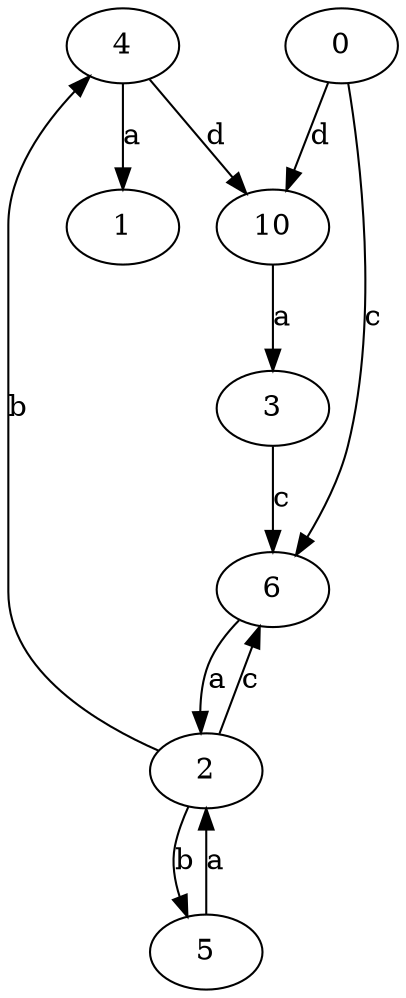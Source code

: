 strict digraph  {
1;
2;
3;
4;
5;
0;
6;
10;
2 -> 4  [label=b];
2 -> 5  [label=b];
2 -> 6  [label=c];
3 -> 6  [label=c];
4 -> 1  [label=a];
4 -> 10  [label=d];
5 -> 2  [label=a];
0 -> 6  [label=c];
0 -> 10  [label=d];
6 -> 2  [label=a];
10 -> 3  [label=a];
}
